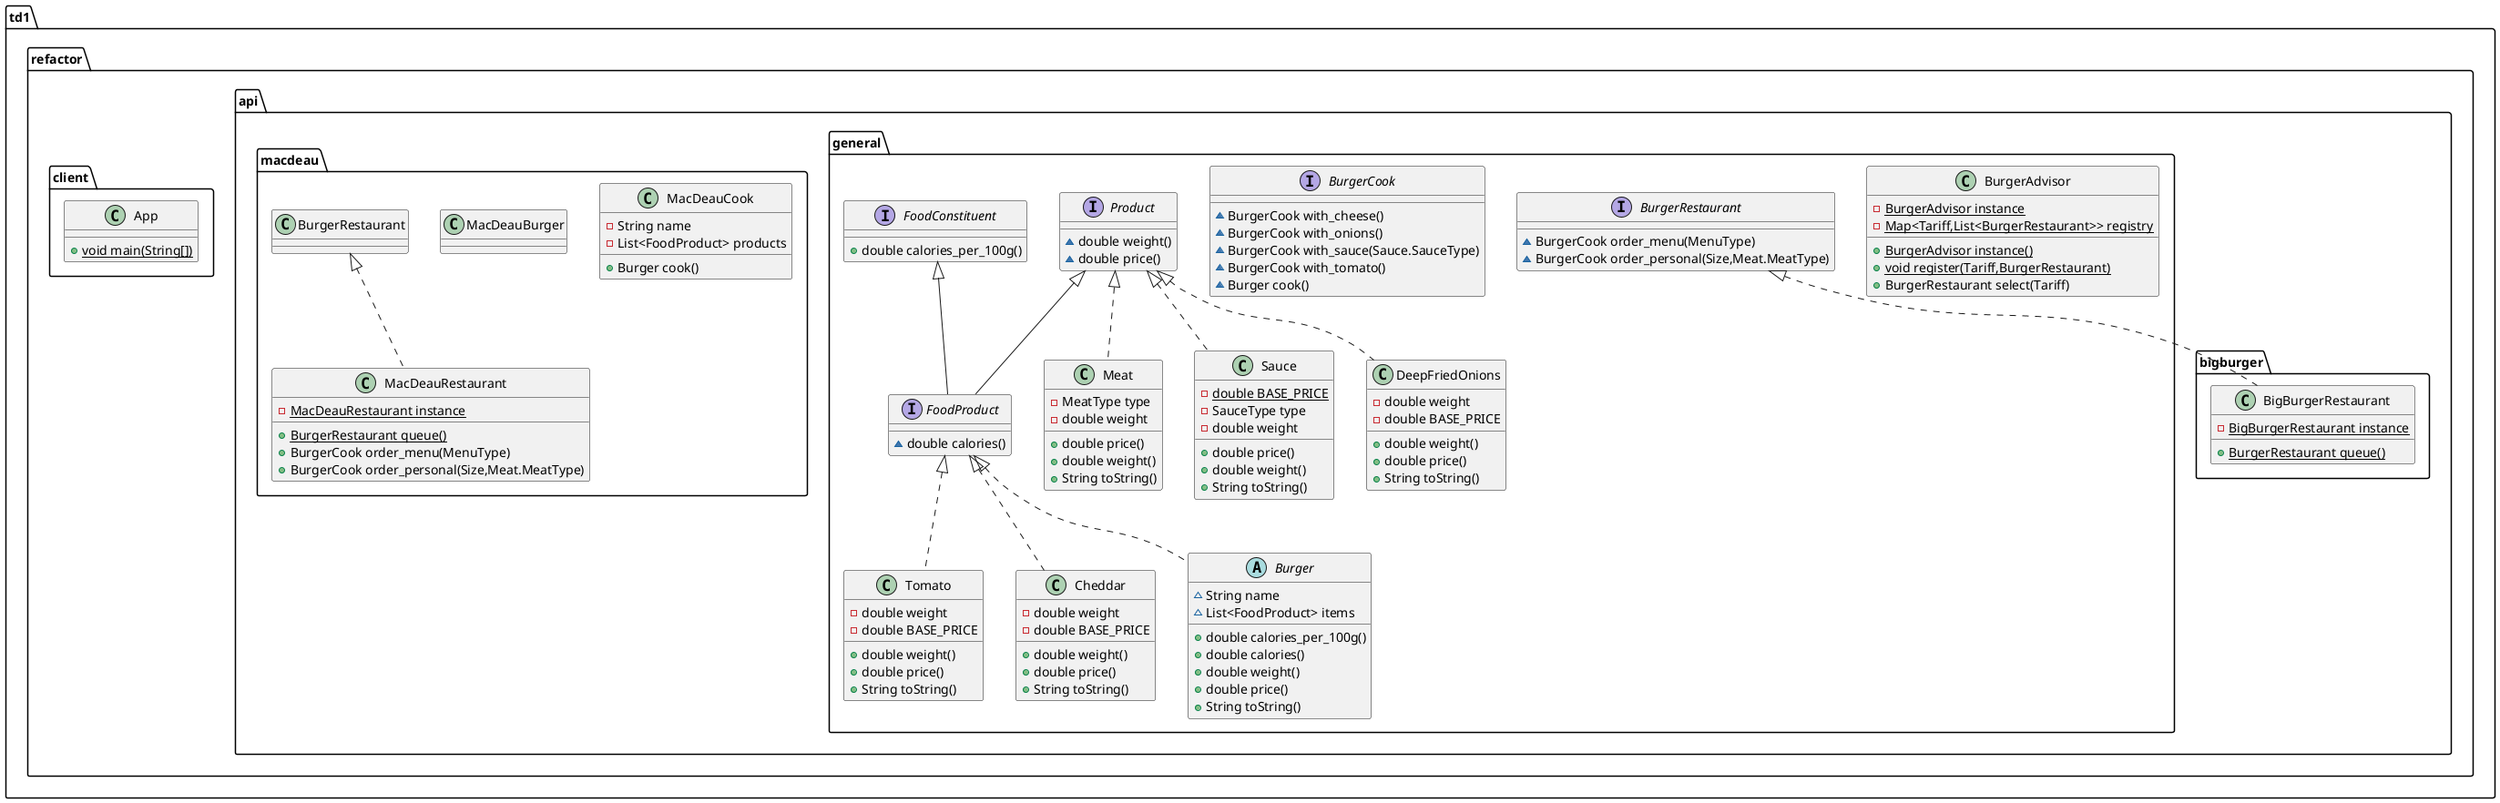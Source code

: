 @startuml
class td1.refactor.api.bigburger.BigBurgerRestaurant {
- {static} BigBurgerRestaurant instance
+ {static} BurgerRestaurant queue()
}
class td1.refactor.api.general.Meat {
- MeatType type
- double weight
+ double price()
+ double weight()
+ String toString()
}
class td1.refactor.client.App {
+ {static} void main(String[])
}
class td1.refactor.api.macdeau.MacDeauCook {
- String name
- List<FoodProduct> products
+ Burger cook()
}
class td1.refactor.api.general.BurgerAdvisor {
- {static} BurgerAdvisor instance
- {static} Map<Tariff,List<BurgerRestaurant>> registry
+ {static} BurgerAdvisor instance()
+ {static} void register(Tariff,BurgerRestaurant)
+ BurgerRestaurant select(Tariff)
}
class td1.refactor.api.general.Sauce {
- {static} double BASE_PRICE
- SauceType type
- double weight
+ double price()
+ double weight()
+ String toString()
}
class td1.refactor.api.macdeau.MacDeauRestaurant {
- {static} MacDeauRestaurant instance
+ {static} BurgerRestaurant queue()
+ BurgerCook order_menu(MenuType)
+ BurgerCook order_personal(Size,Meat.MeatType)
}
interface td1.refactor.api.general.BurgerRestaurant {
~ BurgerCook order_menu(MenuType)
~ BurgerCook order_personal(Size,Meat.MeatType)
}
class td1.refactor.api.general.Tomato {
- double weight
- double BASE_PRICE
+ double weight()
+ double price()
+ String toString()
}
class td1.refactor.api.general.Cheddar {
- double weight
- double BASE_PRICE
+ double weight()
+ double price()
+ String toString()
}
interface td1.refactor.api.general.FoodProduct {
~ double calories()
}
interface td1.refactor.api.general.BurgerCook {
~ BurgerCook with_cheese()
~ BurgerCook with_onions()
~ BurgerCook with_sauce(Sauce.SauceType)
~ BurgerCook with_tomato()
~ Burger cook()
}
interface td1.refactor.api.general.Product {
~ double weight()
~ double price()
}
abstract class td1.refactor.api.general.Burger {
~ String name
~ List<FoodProduct> items
+ double calories_per_100g()
+ double calories()
+ double weight()
+ double price()
+ String toString()
}
class td1.refactor.api.macdeau.MacDeauBurger {
}
interface td1.refactor.api.general.FoodConstituent {
+ double calories_per_100g()
}
class td1.refactor.api.general.DeepFriedOnions {
- double weight
- double BASE_PRICE
+ double weight()
+ double price()
+ String toString()
}


td1.refactor.api.general.BurgerRestaurant <|.. td1.refactor.api.bigburger.BigBurgerRestaurant
td1.refactor.api.general.Product <|.. td1.refactor.api.general.Meat
td1.refactor.api.general.Product <|.. td1.refactor.api.general.Sauce
td1.refactor.api.macdeau.BurgerRestaurant <|.. td1.refactor.api.macdeau.MacDeauRestaurant
td1.refactor.api.general.FoodProduct <|.. td1.refactor.api.general.Tomato
td1.refactor.api.general.FoodProduct <|.. td1.refactor.api.general.Cheddar
td1.refactor.api.general.FoodConstituent <|-- td1.refactor.api.general.FoodProduct
td1.refactor.api.general.Product <|-- td1.refactor.api.general.FoodProduct
td1.refactor.api.general.FoodProduct <|.. td1.refactor.api.general.Burger
td1.refactor.api.general.Product <|.. td1.refactor.api.general.DeepFriedOnions
@enduml